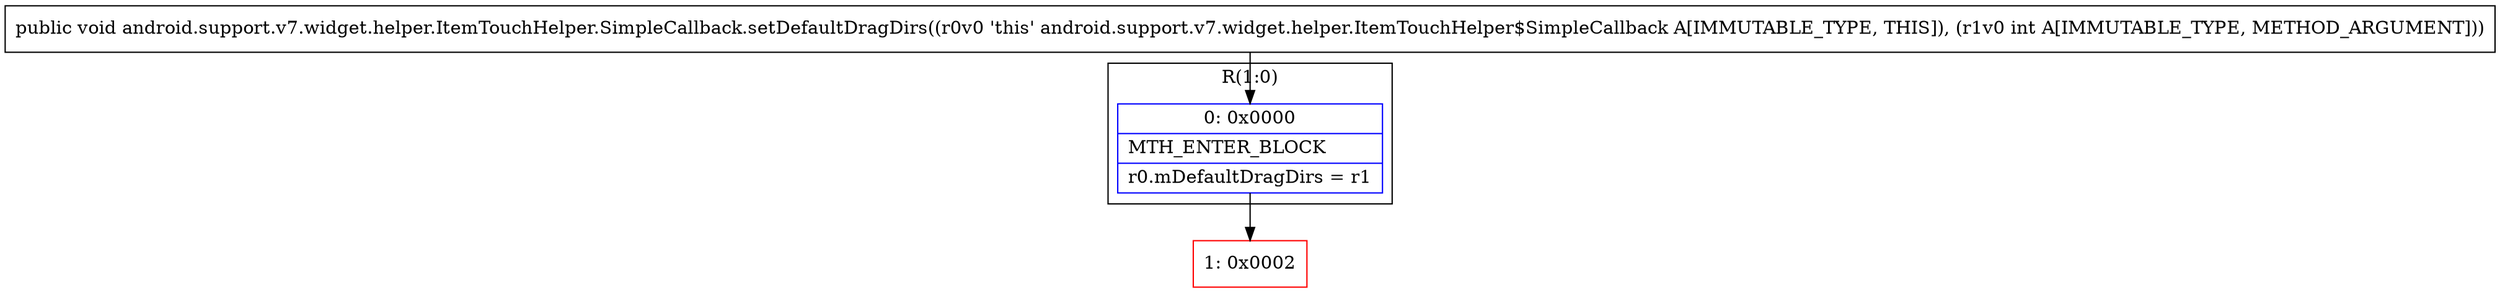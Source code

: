 digraph "CFG forandroid.support.v7.widget.helper.ItemTouchHelper.SimpleCallback.setDefaultDragDirs(I)V" {
subgraph cluster_Region_1504794938 {
label = "R(1:0)";
node [shape=record,color=blue];
Node_0 [shape=record,label="{0\:\ 0x0000|MTH_ENTER_BLOCK\l|r0.mDefaultDragDirs = r1\l}"];
}
Node_1 [shape=record,color=red,label="{1\:\ 0x0002}"];
MethodNode[shape=record,label="{public void android.support.v7.widget.helper.ItemTouchHelper.SimpleCallback.setDefaultDragDirs((r0v0 'this' android.support.v7.widget.helper.ItemTouchHelper$SimpleCallback A[IMMUTABLE_TYPE, THIS]), (r1v0 int A[IMMUTABLE_TYPE, METHOD_ARGUMENT])) }"];
MethodNode -> Node_0;
Node_0 -> Node_1;
}

